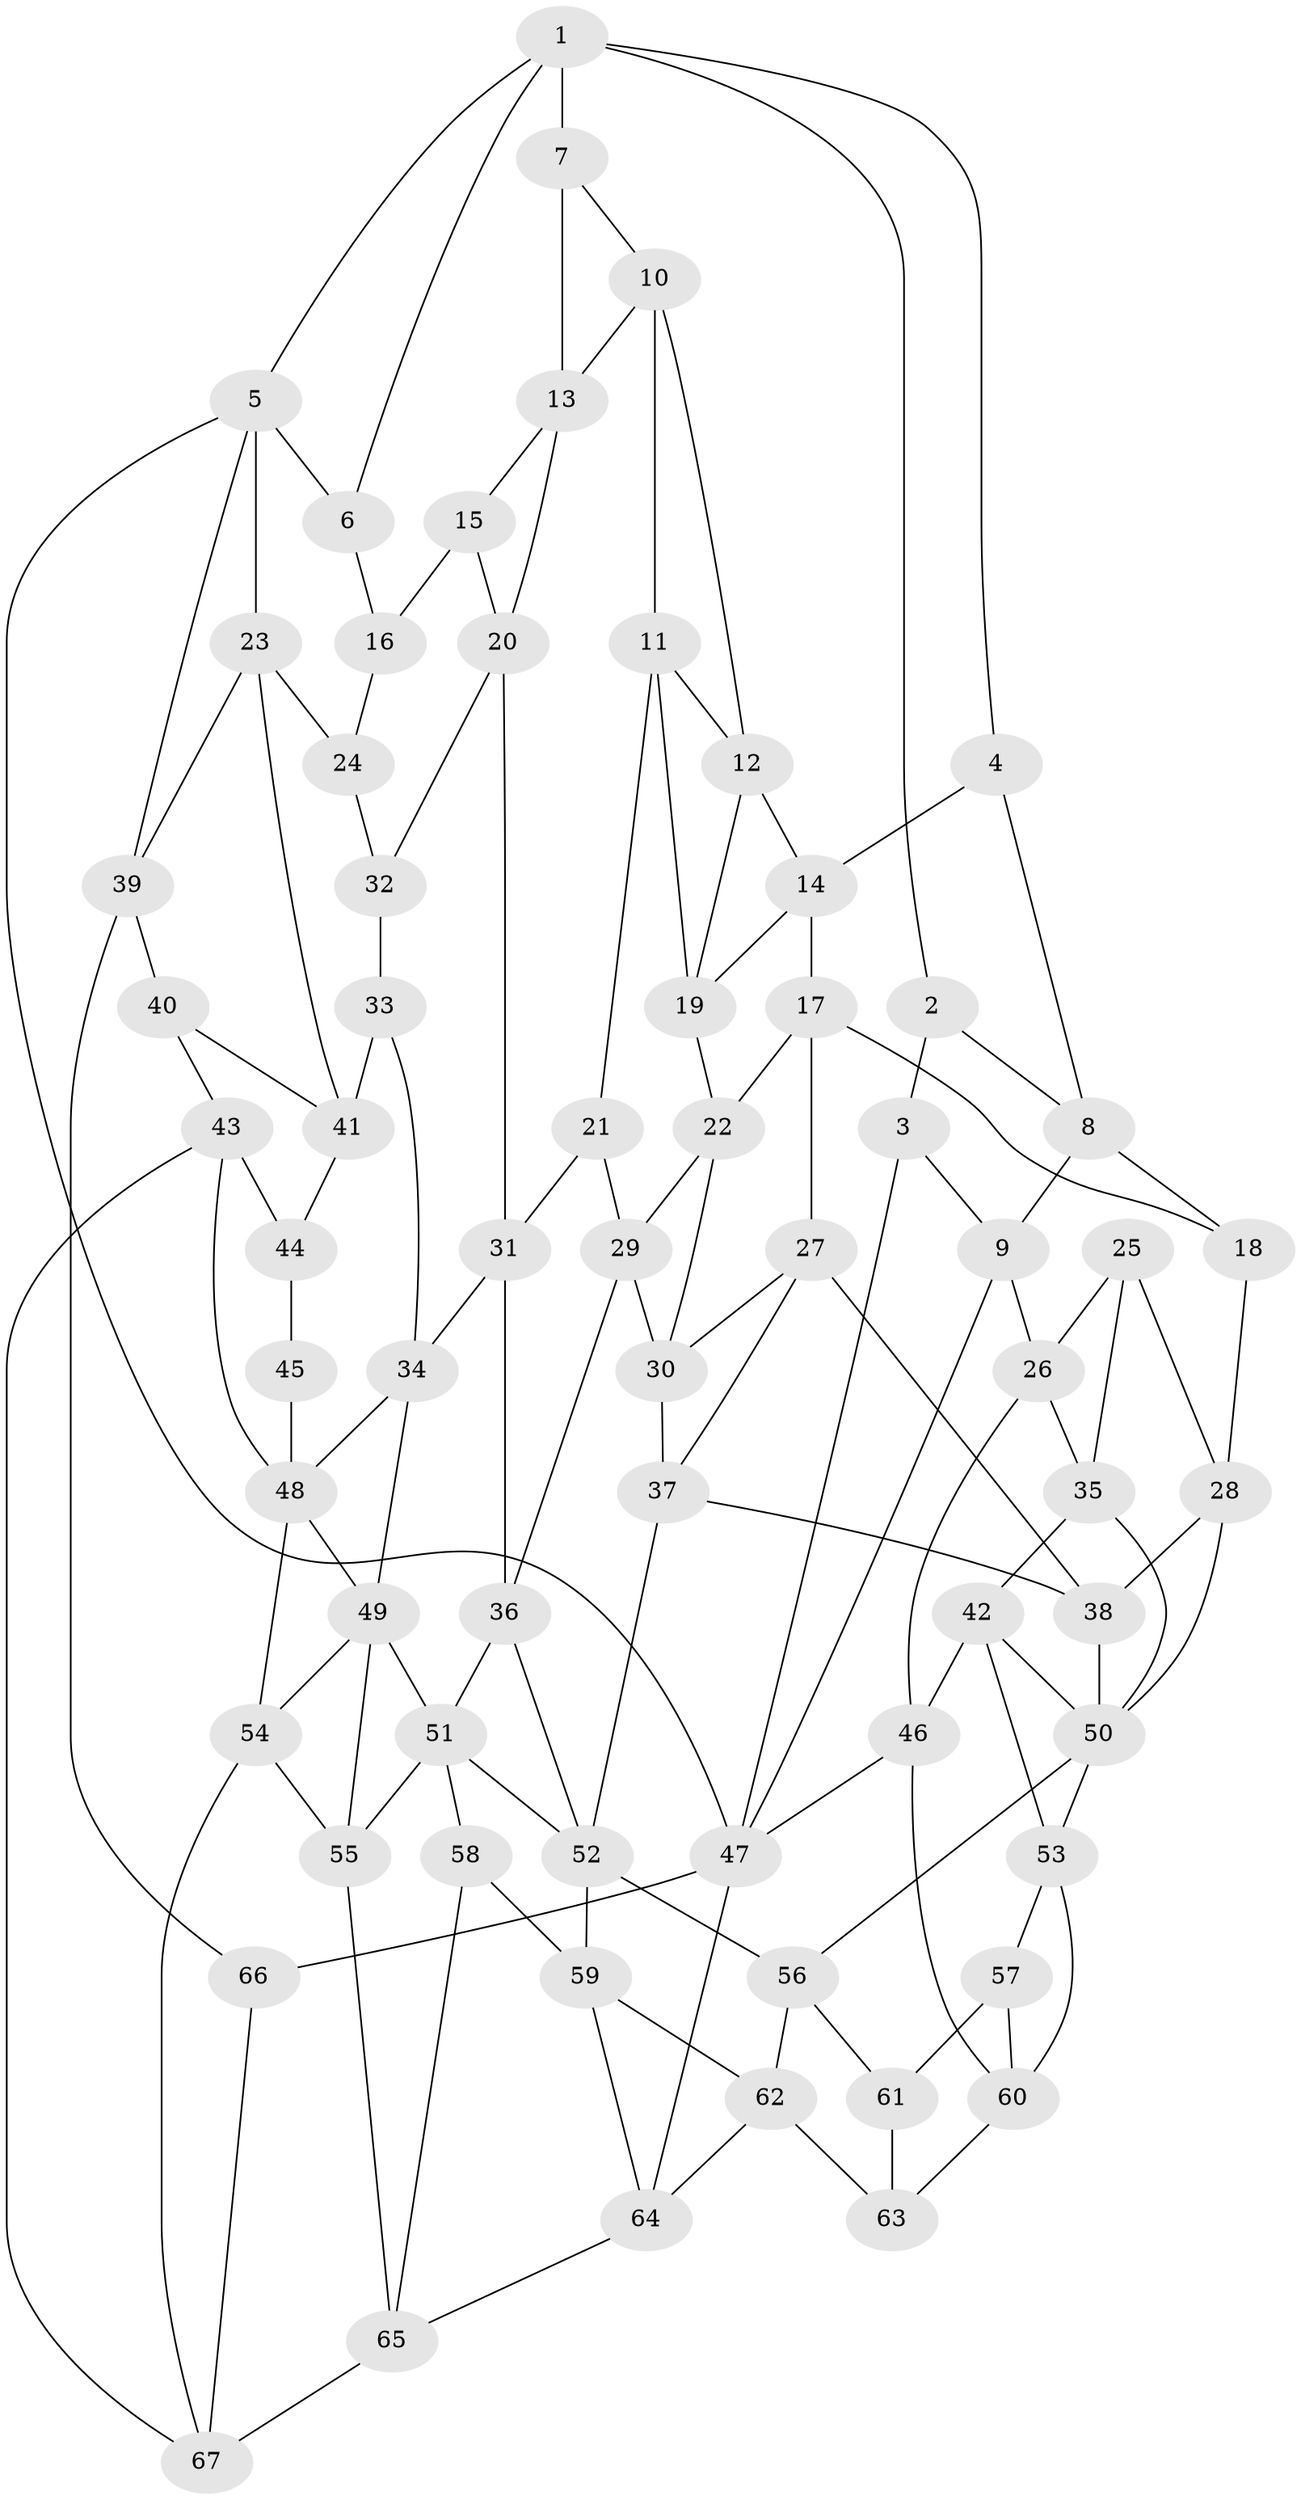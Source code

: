// original degree distribution, {3: 0.015037593984962405, 4: 0.21052631578947367, 6: 0.18796992481203006, 5: 0.5864661654135338}
// Generated by graph-tools (version 1.1) at 2025/27/03/09/25 03:27:07]
// undirected, 67 vertices, 128 edges
graph export_dot {
graph [start="1"]
  node [color=gray90,style=filled];
  1;
  2;
  3;
  4;
  5;
  6;
  7;
  8;
  9;
  10;
  11;
  12;
  13;
  14;
  15;
  16;
  17;
  18;
  19;
  20;
  21;
  22;
  23;
  24;
  25;
  26;
  27;
  28;
  29;
  30;
  31;
  32;
  33;
  34;
  35;
  36;
  37;
  38;
  39;
  40;
  41;
  42;
  43;
  44;
  45;
  46;
  47;
  48;
  49;
  50;
  51;
  52;
  53;
  54;
  55;
  56;
  57;
  58;
  59;
  60;
  61;
  62;
  63;
  64;
  65;
  66;
  67;
  1 -- 2 [weight=1.0];
  1 -- 4 [weight=1.0];
  1 -- 5 [weight=1.0];
  1 -- 6 [weight=1.0];
  1 -- 7 [weight=1.0];
  2 -- 3 [weight=1.0];
  2 -- 8 [weight=1.0];
  3 -- 9 [weight=1.0];
  3 -- 47 [weight=1.0];
  4 -- 8 [weight=1.0];
  4 -- 14 [weight=1.0];
  5 -- 6 [weight=1.0];
  5 -- 23 [weight=1.0];
  5 -- 39 [weight=1.0];
  5 -- 47 [weight=1.0];
  6 -- 16 [weight=1.0];
  7 -- 10 [weight=1.0];
  7 -- 13 [weight=1.0];
  8 -- 9 [weight=1.0];
  8 -- 18 [weight=1.0];
  9 -- 26 [weight=1.0];
  9 -- 47 [weight=1.0];
  10 -- 11 [weight=1.0];
  10 -- 12 [weight=1.0];
  10 -- 13 [weight=1.0];
  11 -- 12 [weight=1.0];
  11 -- 19 [weight=1.0];
  11 -- 21 [weight=1.0];
  12 -- 14 [weight=1.0];
  12 -- 19 [weight=1.0];
  13 -- 15 [weight=1.0];
  13 -- 20 [weight=1.0];
  14 -- 17 [weight=1.0];
  14 -- 19 [weight=1.0];
  15 -- 16 [weight=2.0];
  15 -- 20 [weight=1.0];
  16 -- 24 [weight=1.0];
  17 -- 18 [weight=1.0];
  17 -- 22 [weight=1.0];
  17 -- 27 [weight=1.0];
  18 -- 28 [weight=1.0];
  19 -- 22 [weight=1.0];
  20 -- 31 [weight=1.0];
  20 -- 32 [weight=1.0];
  21 -- 29 [weight=1.0];
  21 -- 31 [weight=1.0];
  22 -- 29 [weight=1.0];
  22 -- 30 [weight=1.0];
  23 -- 24 [weight=1.0];
  23 -- 39 [weight=1.0];
  23 -- 41 [weight=1.0];
  24 -- 32 [weight=1.0];
  25 -- 26 [weight=1.0];
  25 -- 28 [weight=1.0];
  25 -- 35 [weight=1.0];
  26 -- 35 [weight=1.0];
  26 -- 46 [weight=1.0];
  27 -- 30 [weight=1.0];
  27 -- 37 [weight=1.0];
  27 -- 38 [weight=1.0];
  28 -- 38 [weight=1.0];
  28 -- 50 [weight=1.0];
  29 -- 30 [weight=1.0];
  29 -- 36 [weight=1.0];
  30 -- 37 [weight=1.0];
  31 -- 34 [weight=1.0];
  31 -- 36 [weight=1.0];
  32 -- 33 [weight=2.0];
  33 -- 34 [weight=1.0];
  33 -- 41 [weight=1.0];
  34 -- 48 [weight=1.0];
  34 -- 49 [weight=1.0];
  35 -- 42 [weight=1.0];
  35 -- 50 [weight=1.0];
  36 -- 51 [weight=1.0];
  36 -- 52 [weight=1.0];
  37 -- 38 [weight=1.0];
  37 -- 52 [weight=1.0];
  38 -- 50 [weight=1.0];
  39 -- 40 [weight=1.0];
  39 -- 66 [weight=2.0];
  40 -- 41 [weight=1.0];
  40 -- 43 [weight=1.0];
  41 -- 44 [weight=1.0];
  42 -- 46 [weight=1.0];
  42 -- 50 [weight=1.0];
  42 -- 53 [weight=1.0];
  43 -- 44 [weight=1.0];
  43 -- 48 [weight=1.0];
  43 -- 67 [weight=1.0];
  44 -- 45 [weight=2.0];
  45 -- 48 [weight=2.0];
  46 -- 47 [weight=1.0];
  46 -- 60 [weight=1.0];
  47 -- 64 [weight=1.0];
  47 -- 66 [weight=1.0];
  48 -- 49 [weight=1.0];
  48 -- 54 [weight=1.0];
  49 -- 51 [weight=2.0];
  49 -- 54 [weight=1.0];
  49 -- 55 [weight=1.0];
  50 -- 53 [weight=1.0];
  50 -- 56 [weight=1.0];
  51 -- 52 [weight=1.0];
  51 -- 55 [weight=1.0];
  51 -- 58 [weight=1.0];
  52 -- 56 [weight=1.0];
  52 -- 59 [weight=1.0];
  53 -- 57 [weight=1.0];
  53 -- 60 [weight=1.0];
  54 -- 55 [weight=1.0];
  54 -- 67 [weight=1.0];
  55 -- 65 [weight=1.0];
  56 -- 61 [weight=1.0];
  56 -- 62 [weight=1.0];
  57 -- 60 [weight=1.0];
  57 -- 61 [weight=1.0];
  58 -- 59 [weight=1.0];
  58 -- 65 [weight=1.0];
  59 -- 62 [weight=1.0];
  59 -- 64 [weight=1.0];
  60 -- 63 [weight=1.0];
  61 -- 63 [weight=2.0];
  62 -- 63 [weight=1.0];
  62 -- 64 [weight=1.0];
  64 -- 65 [weight=1.0];
  65 -- 67 [weight=1.0];
  66 -- 67 [weight=1.0];
}
